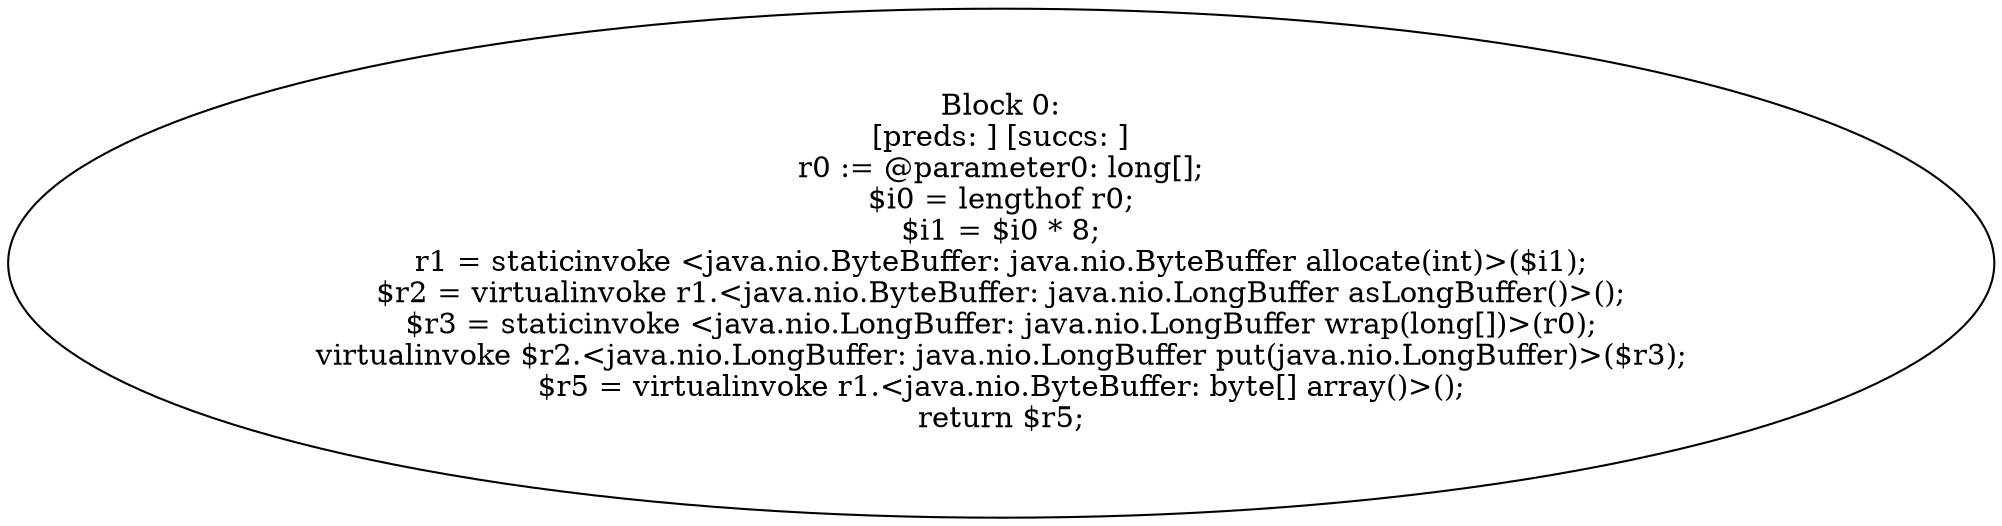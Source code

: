 digraph "unitGraph" {
    "Block 0:
[preds: ] [succs: ]
r0 := @parameter0: long[];
$i0 = lengthof r0;
$i1 = $i0 * 8;
r1 = staticinvoke <java.nio.ByteBuffer: java.nio.ByteBuffer allocate(int)>($i1);
$r2 = virtualinvoke r1.<java.nio.ByteBuffer: java.nio.LongBuffer asLongBuffer()>();
$r3 = staticinvoke <java.nio.LongBuffer: java.nio.LongBuffer wrap(long[])>(r0);
virtualinvoke $r2.<java.nio.LongBuffer: java.nio.LongBuffer put(java.nio.LongBuffer)>($r3);
$r5 = virtualinvoke r1.<java.nio.ByteBuffer: byte[] array()>();
return $r5;
"
}
